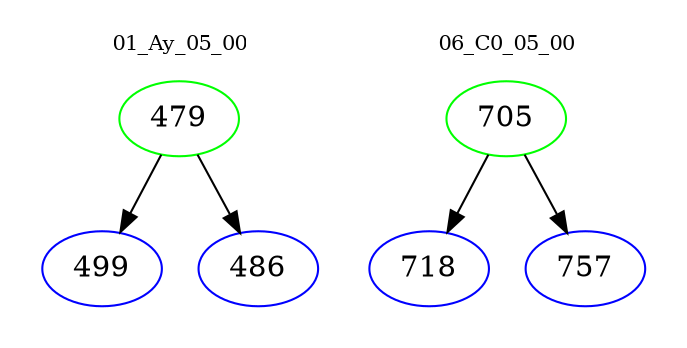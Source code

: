 digraph{
subgraph cluster_0 {
color = white
label = "01_Ay_05_00";
fontsize=10;
T0_479 [label="479", color="green"]
T0_479 -> T0_499 [color="black"]
T0_499 [label="499", color="blue"]
T0_479 -> T0_486 [color="black"]
T0_486 [label="486", color="blue"]
}
subgraph cluster_1 {
color = white
label = "06_C0_05_00";
fontsize=10;
T1_705 [label="705", color="green"]
T1_705 -> T1_718 [color="black"]
T1_718 [label="718", color="blue"]
T1_705 -> T1_757 [color="black"]
T1_757 [label="757", color="blue"]
}
}
